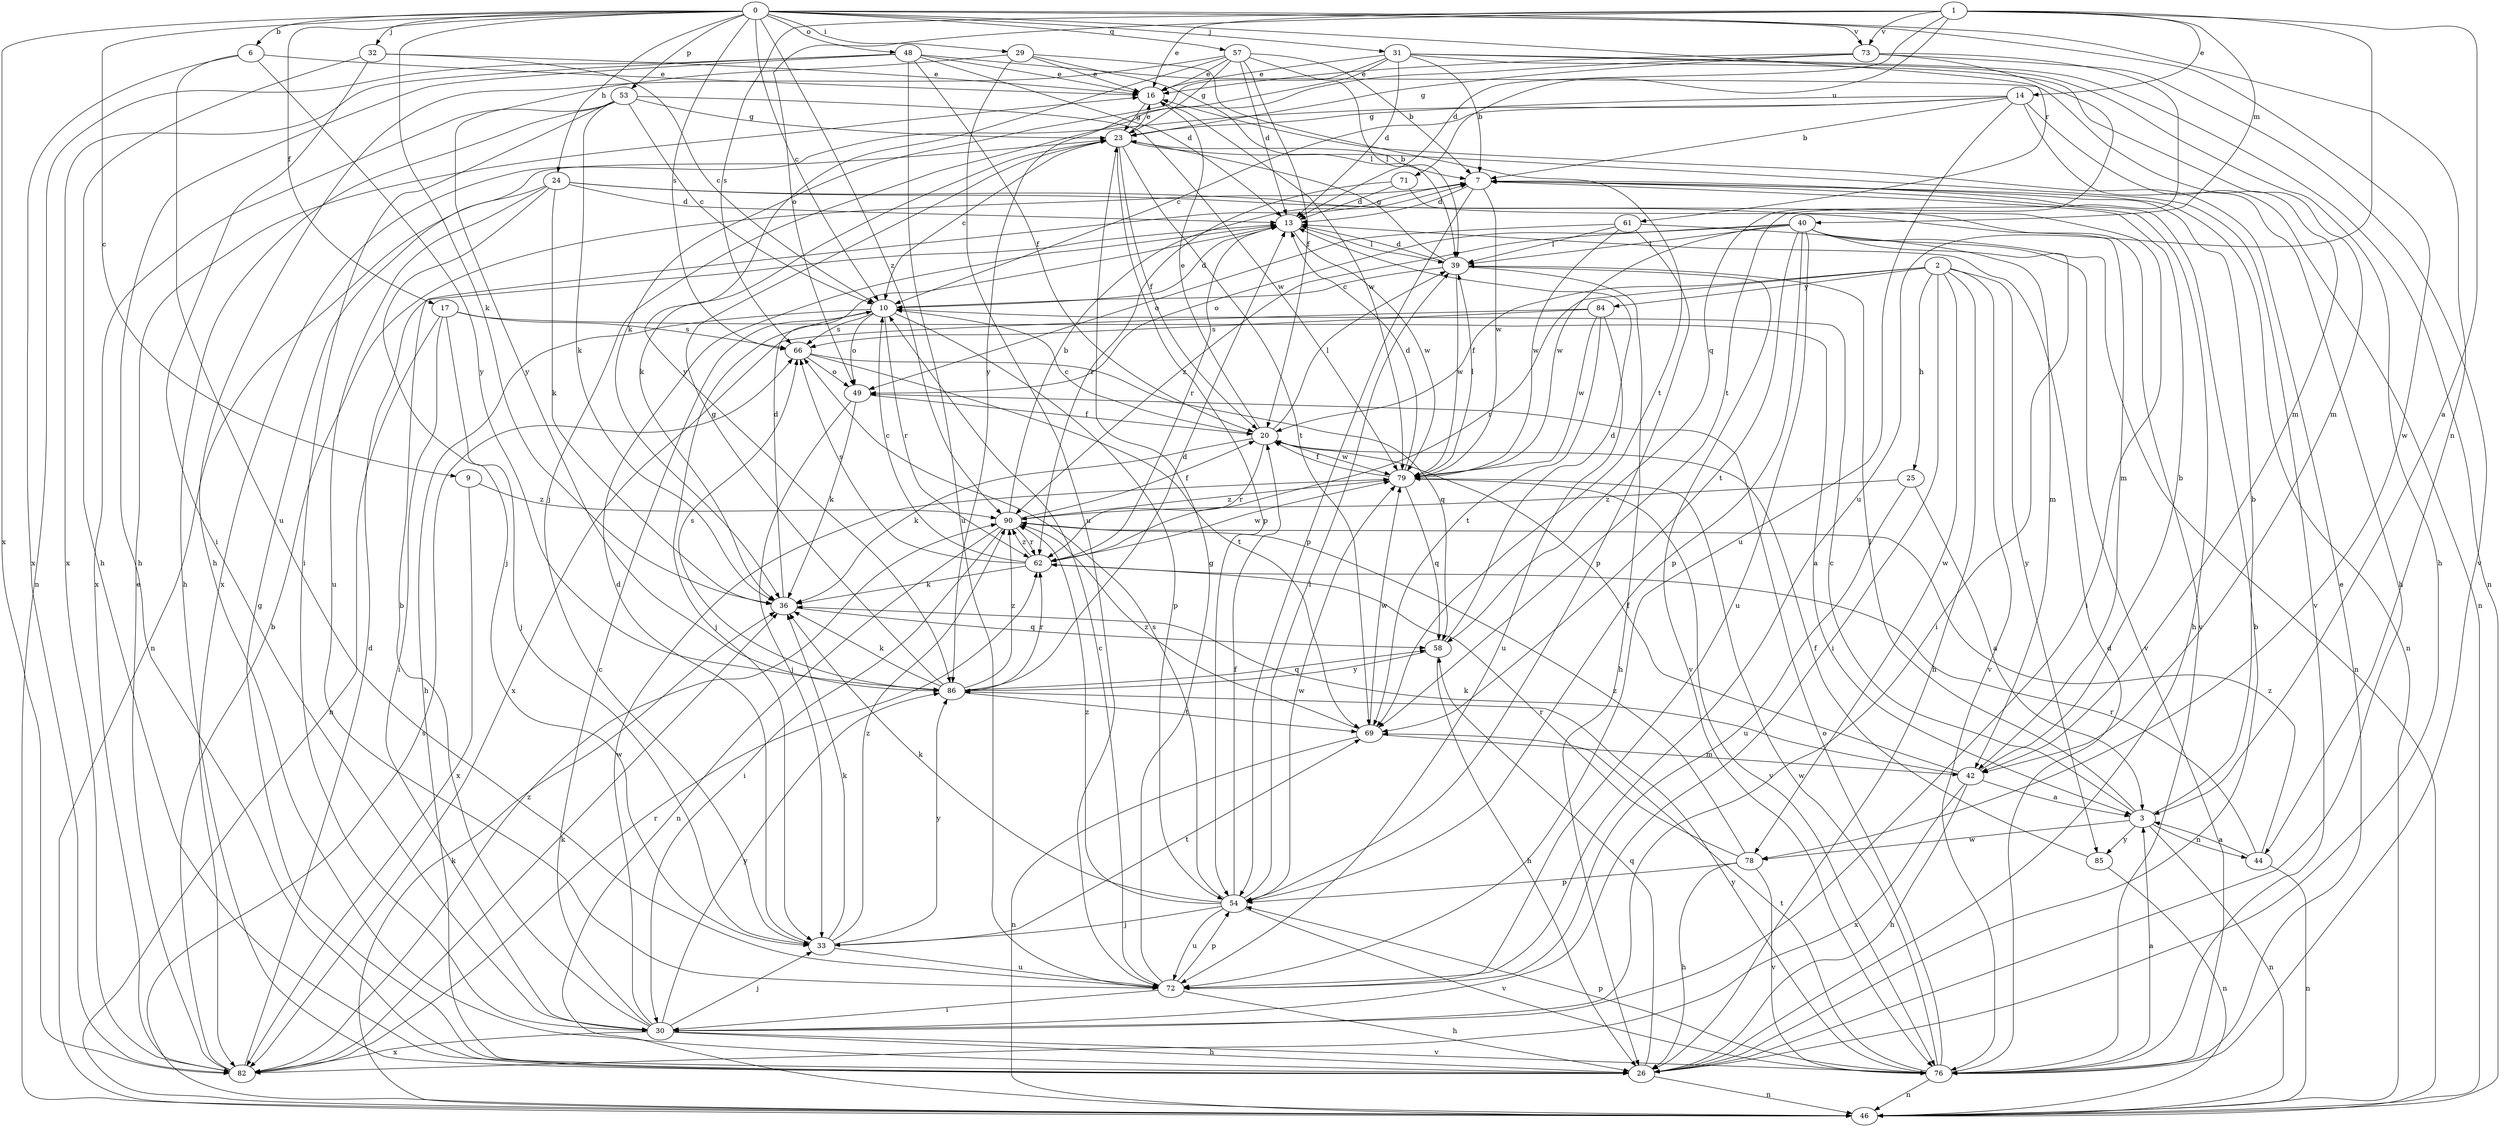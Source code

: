 strict digraph  {
0;
1;
2;
3;
6;
7;
9;
10;
13;
14;
16;
17;
20;
23;
24;
25;
26;
29;
30;
31;
32;
33;
36;
39;
40;
42;
44;
46;
48;
49;
53;
54;
57;
58;
61;
62;
66;
69;
71;
72;
73;
76;
78;
79;
82;
84;
85;
86;
90;
0 -> 6  [label=b];
0 -> 9  [label=c];
0 -> 10  [label=c];
0 -> 17  [label=f];
0 -> 24  [label=h];
0 -> 29  [label=i];
0 -> 31  [label=j];
0 -> 32  [label=j];
0 -> 36  [label=k];
0 -> 44  [label=n];
0 -> 48  [label=o];
0 -> 53  [label=p];
0 -> 57  [label=q];
0 -> 61  [label=r];
0 -> 66  [label=s];
0 -> 73  [label=v];
0 -> 78  [label=w];
0 -> 82  [label=x];
0 -> 90  [label=z];
1 -> 3  [label=a];
1 -> 13  [label=d];
1 -> 14  [label=e];
1 -> 16  [label=e];
1 -> 40  [label=m];
1 -> 49  [label=o];
1 -> 66  [label=s];
1 -> 71  [label=u];
1 -> 72  [label=u];
1 -> 73  [label=v];
2 -> 20  [label=f];
2 -> 25  [label=h];
2 -> 26  [label=h];
2 -> 30  [label=i];
2 -> 62  [label=r];
2 -> 76  [label=v];
2 -> 78  [label=w];
2 -> 84  [label=y];
2 -> 85  [label=y];
3 -> 7  [label=b];
3 -> 10  [label=c];
3 -> 39  [label=l];
3 -> 44  [label=n];
3 -> 46  [label=n];
3 -> 78  [label=w];
3 -> 85  [label=y];
6 -> 16  [label=e];
6 -> 72  [label=u];
6 -> 82  [label=x];
6 -> 86  [label=y];
7 -> 13  [label=d];
7 -> 26  [label=h];
7 -> 46  [label=n];
7 -> 54  [label=p];
7 -> 79  [label=w];
9 -> 82  [label=x];
9 -> 90  [label=z];
10 -> 13  [label=d];
10 -> 26  [label=h];
10 -> 33  [label=j];
10 -> 49  [label=o];
10 -> 54  [label=p];
10 -> 62  [label=r];
10 -> 66  [label=s];
13 -> 39  [label=l];
13 -> 62  [label=r];
13 -> 79  [label=w];
14 -> 7  [label=b];
14 -> 10  [label=c];
14 -> 23  [label=g];
14 -> 26  [label=h];
14 -> 46  [label=n];
14 -> 72  [label=u];
14 -> 82  [label=x];
16 -> 23  [label=g];
16 -> 79  [label=w];
17 -> 3  [label=a];
17 -> 30  [label=i];
17 -> 33  [label=j];
17 -> 46  [label=n];
17 -> 66  [label=s];
20 -> 10  [label=c];
20 -> 16  [label=e];
20 -> 36  [label=k];
20 -> 39  [label=l];
20 -> 62  [label=r];
20 -> 79  [label=w];
23 -> 7  [label=b];
23 -> 10  [label=c];
23 -> 16  [label=e];
23 -> 20  [label=f];
23 -> 36  [label=k];
23 -> 54  [label=p];
23 -> 69  [label=t];
23 -> 76  [label=v];
24 -> 13  [label=d];
24 -> 33  [label=j];
24 -> 36  [label=k];
24 -> 42  [label=m];
24 -> 46  [label=n];
24 -> 72  [label=u];
24 -> 76  [label=v];
25 -> 3  [label=a];
25 -> 72  [label=u];
25 -> 90  [label=z];
26 -> 7  [label=b];
26 -> 23  [label=g];
26 -> 46  [label=n];
26 -> 58  [label=q];
29 -> 16  [label=e];
29 -> 39  [label=l];
29 -> 69  [label=t];
29 -> 72  [label=u];
29 -> 86  [label=y];
30 -> 7  [label=b];
30 -> 10  [label=c];
30 -> 26  [label=h];
30 -> 33  [label=j];
30 -> 76  [label=v];
30 -> 79  [label=w];
30 -> 82  [label=x];
30 -> 86  [label=y];
31 -> 7  [label=b];
31 -> 13  [label=d];
31 -> 16  [label=e];
31 -> 26  [label=h];
31 -> 36  [label=k];
31 -> 42  [label=m];
31 -> 46  [label=n];
31 -> 86  [label=y];
32 -> 10  [label=c];
32 -> 16  [label=e];
32 -> 26  [label=h];
32 -> 30  [label=i];
33 -> 13  [label=d];
33 -> 36  [label=k];
33 -> 69  [label=t];
33 -> 72  [label=u];
33 -> 86  [label=y];
33 -> 90  [label=z];
36 -> 13  [label=d];
36 -> 58  [label=q];
39 -> 10  [label=c];
39 -> 13  [label=d];
39 -> 23  [label=g];
39 -> 26  [label=h];
39 -> 76  [label=v];
39 -> 79  [label=w];
40 -> 30  [label=i];
40 -> 39  [label=l];
40 -> 46  [label=n];
40 -> 49  [label=o];
40 -> 54  [label=p];
40 -> 69  [label=t];
40 -> 72  [label=u];
40 -> 76  [label=v];
40 -> 79  [label=w];
40 -> 90  [label=z];
42 -> 3  [label=a];
42 -> 7  [label=b];
42 -> 20  [label=f];
42 -> 26  [label=h];
42 -> 36  [label=k];
42 -> 82  [label=x];
44 -> 3  [label=a];
44 -> 46  [label=n];
44 -> 62  [label=r];
44 -> 90  [label=z];
46 -> 36  [label=k];
46 -> 66  [label=s];
48 -> 13  [label=d];
48 -> 16  [label=e];
48 -> 20  [label=f];
48 -> 26  [label=h];
48 -> 42  [label=m];
48 -> 46  [label=n];
48 -> 72  [label=u];
48 -> 82  [label=x];
49 -> 20  [label=f];
49 -> 33  [label=j];
49 -> 36  [label=k];
53 -> 10  [label=c];
53 -> 23  [label=g];
53 -> 26  [label=h];
53 -> 30  [label=i];
53 -> 36  [label=k];
53 -> 79  [label=w];
53 -> 82  [label=x];
54 -> 20  [label=f];
54 -> 33  [label=j];
54 -> 36  [label=k];
54 -> 39  [label=l];
54 -> 66  [label=s];
54 -> 72  [label=u];
54 -> 76  [label=v];
54 -> 79  [label=w];
54 -> 90  [label=z];
57 -> 7  [label=b];
57 -> 13  [label=d];
57 -> 16  [label=e];
57 -> 20  [label=f];
57 -> 23  [label=g];
57 -> 26  [label=h];
57 -> 39  [label=l];
57 -> 86  [label=y];
58 -> 13  [label=d];
58 -> 26  [label=h];
58 -> 86  [label=y];
61 -> 39  [label=l];
61 -> 42  [label=m];
61 -> 49  [label=o];
61 -> 54  [label=p];
61 -> 79  [label=w];
62 -> 10  [label=c];
62 -> 36  [label=k];
62 -> 66  [label=s];
62 -> 79  [label=w];
62 -> 90  [label=z];
66 -> 49  [label=o];
66 -> 58  [label=q];
66 -> 69  [label=t];
69 -> 42  [label=m];
69 -> 46  [label=n];
69 -> 79  [label=w];
69 -> 90  [label=z];
71 -> 13  [label=d];
71 -> 30  [label=i];
71 -> 62  [label=r];
72 -> 10  [label=c];
72 -> 23  [label=g];
72 -> 26  [label=h];
72 -> 30  [label=i];
72 -> 54  [label=p];
73 -> 16  [label=e];
73 -> 23  [label=g];
73 -> 33  [label=j];
73 -> 58  [label=q];
73 -> 69  [label=t];
73 -> 76  [label=v];
76 -> 3  [label=a];
76 -> 13  [label=d];
76 -> 16  [label=e];
76 -> 46  [label=n];
76 -> 49  [label=o];
76 -> 54  [label=p];
76 -> 69  [label=t];
76 -> 79  [label=w];
76 -> 86  [label=y];
78 -> 26  [label=h];
78 -> 54  [label=p];
78 -> 62  [label=r];
78 -> 76  [label=v];
78 -> 90  [label=z];
79 -> 13  [label=d];
79 -> 20  [label=f];
79 -> 39  [label=l];
79 -> 58  [label=q];
79 -> 76  [label=v];
79 -> 90  [label=z];
82 -> 7  [label=b];
82 -> 13  [label=d];
82 -> 16  [label=e];
82 -> 36  [label=k];
82 -> 62  [label=r];
82 -> 90  [label=z];
84 -> 66  [label=s];
84 -> 69  [label=t];
84 -> 72  [label=u];
84 -> 79  [label=w];
84 -> 82  [label=x];
85 -> 20  [label=f];
85 -> 46  [label=n];
86 -> 13  [label=d];
86 -> 23  [label=g];
86 -> 36  [label=k];
86 -> 58  [label=q];
86 -> 62  [label=r];
86 -> 66  [label=s];
86 -> 69  [label=t];
86 -> 90  [label=z];
90 -> 7  [label=b];
90 -> 20  [label=f];
90 -> 30  [label=i];
90 -> 46  [label=n];
90 -> 62  [label=r];
}
